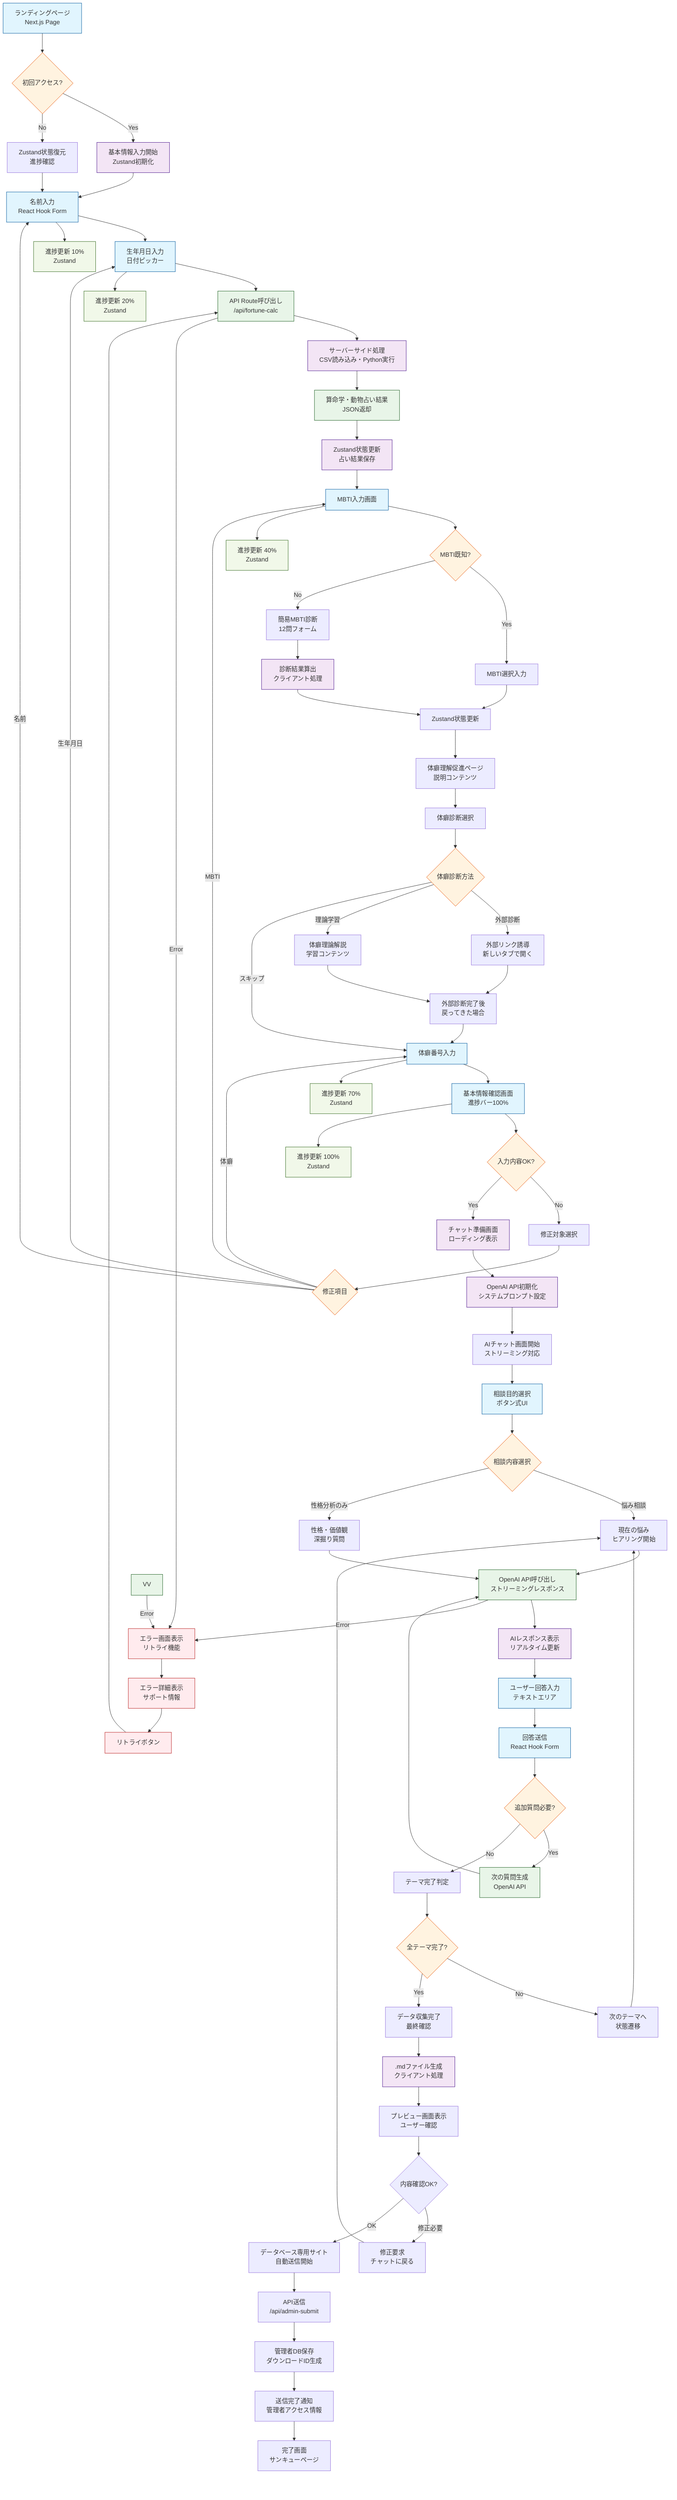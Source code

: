 flowchart TD
    A[ランディングページ<br/>Next.js Page] --> B{初回アクセス?}
    
    B -->|Yes| C[基本情報入力開始<br/>Zustand初期化]
    B -->|No| D[Zustand状態復元<br/>進捗確認]
    
    C --> E[名前入力<br/>React Hook Form]
    D --> E
    
    E --> F[生年月日入力<br/>日付ピッカー]
    F --> G[API Route呼び出し<br/>/api/fortune-calc]
    
    G --> H[サーバーサイド処理<br/>CSV読み込み・Python実行]
    H --> I[算命学・動物占い結果<br/>JSON返却]
    
    I --> J[Zustand状態更新<br/>占い結果保存]
    J --> K[MBTI入力画面]
    
    K --> L{MBTI既知?}
    L -->|Yes| M[MBTI選択入力]
    L -->|No| N[簡易MBTI診断<br/>12問フォーム]
    
    M --> O[Zustand状態更新]
    N --> P[診断結果算出<br/>クライアント処理]
    P --> O
    
    O --> Q[体癖理解促進ページ<br/>説明コンテンツ]
    Q --> R[体癖診断選択]
    
    R --> S{体癖診断方法}
    S -->|外部診断| T[外部リンク誘導<br/>新しいタブで開く]
    S -->|理論学習| U[体癖理論解説<br/>学習コンテンツ]
    S -->|スキップ| V[体癖番号入力]
    
    T --> W[外部診断完了後<br/>戻ってきた場合]
    U --> W
    W --> V
    
    V --> X[基本情報確認画面<br/>進捗バー100%]
    X --> Y{入力内容OK?}
    
    Y -->|No| Z[修正対象選択]
    Z --> AA{修正項目}
    AA -->|名前| E
    AA -->|生年月日| F
    AA -->|MBTI| K
    AA -->|体癖| V
    
    Y -->|Yes| BB[チャット準備画面<br/>ローディング表示]
    BB --> CC[OpenAI API初期化<br/>システムプロンプト設定]
    
    CC --> DD[AIチャット画面開始<br/>ストリーミング対応]
    DD --> EE[相談目的選択<br/>ボタン式UI]
    
    EE --> FF{相談内容選択}
    FF -->|悩み相談| GG[現在の悩み<br/>ヒアリング開始]
    FF -->|性格分析のみ| HH[性格・価値観<br/>深掘り質問]
    
    GG --> II[OpenAI API呼び出し<br/>ストリーミングレスポンス]
    HH --> II
    
    II --> JJ[AIレスポンス表示<br/>リアルタイム更新]
    JJ --> KK[ユーザー回答入力<br/>テキストエリア]
    
    KK --> LL[回答送信<br/>React Hook Form]
    LL --> MM{追加質問必要?}
    
    MM -->|Yes| NN[次の質問生成<br/>OpenAI API]
    NN --> II
    MM -->|No| OO[テーマ完了判定]
    
    OO --> PP{全テーマ完了?}
    PP -->|No| QQ[次のテーマへ<br/>状態遷移]
    QQ --> GG
    PP -->|Yes| RR[データ収集完了<br/>最終確認]
    
    RR --> SS[.mdファイル生成<br/>クライアント処理]
    SS --> TTT[プレビュー画面表示<br/>ユーザー確認]
    
    TTT --> UUU{内容確認OK?}
    UUU -->|修正必要| VVV[修正要求<br/>チャットに戻る]
    VVV --> GG
    
    UUU -->|OK| WWW[データベース専用サイト<br/>自動送信開始]
    WWW --> XXX[API送信<br/>/api/admin-submit]
    
    XXX --> YYY[管理者DB保存<br/>ダウンロードID生成]
    YYY --> ZZZ[送信完了通知<br/>管理者アクセス情報]
    
    ZZZ --> UU[完了画面<br/>サンキューページ]
    
    %% エラーハンドリングフロー
    G -->|Error| YY[エラー画面表示<br/>リトライ機能]
    II -->|Error| YY
    VV -->|Error| YY
    YY --> ZZ[エラー詳細表示<br/>サポート情報]
    ZZ --> AAA[リトライボタン]
    AAA --> G
    
    %% プログレス管理
    E --> BBB[進捗更新 10%<br/>Zustand]
    F --> CCC[進捗更新 20%<br/>Zustand]
    K --> DDD[進捗更新 40%<br/>Zustand]
    V --> EEE[進捗更新 70%<br/>Zustand]
    X --> FFF[進捗更新 100%<br/>Zustand]
    
    %% スタイリング
    classDef userAction fill:#e1f5fe,stroke:#01579b
    classDef systemProcess fill:#f3e5f5,stroke:#4a148c
    classDef decision fill:#fff3e0,stroke:#e65100
    classDef apiCall fill:#e8f5e8,stroke:#1b5e20
    classDef errorFlow fill:#ffebee,stroke:#b71c1c
    classDef progress fill:#f1f8e9,stroke:#33691e
    
    class A,E,F,K,V,X,EE,KK,LL,TT userAction
    class C,H,J,P,BB,CC,JJ,SS,WW systemProcess
    class B,L,S,Y,AA,FF,MM,PP decision
    class G,I,II,NN,VV,XX apiCall
    class YY,ZZ,AAA errorFlow
    class BBB,CCC,DDD,EEE,FFF progress